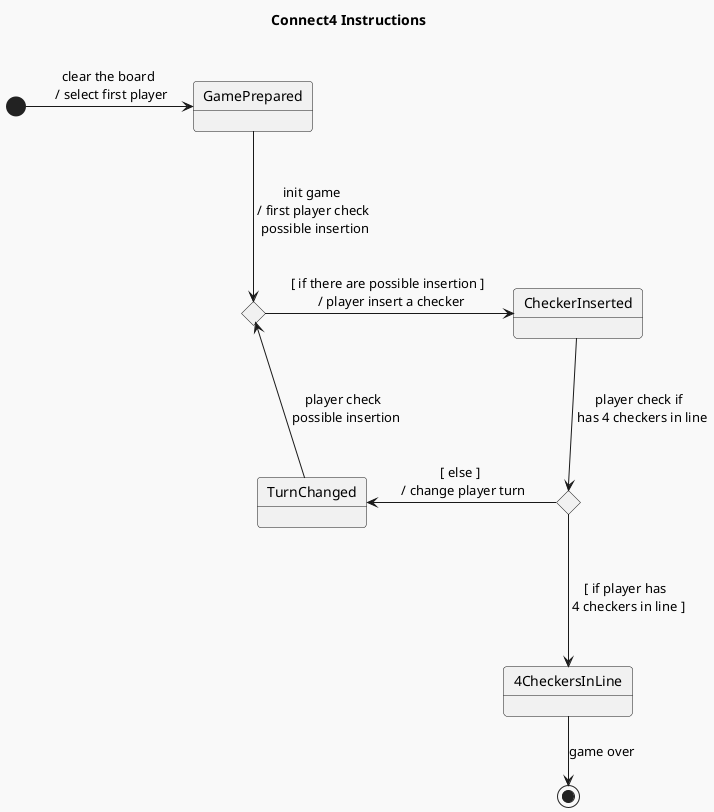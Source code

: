 @startuml connect4--instructions

skinparam nodesep 50
skinparam ranksep 50
!theme mars

title Connect4 Instructions \n


state GamePrepared
state _CheckPlayerInsertion <<choice>>
state CheckerInserted
state _Check4InLine <<choice>>
state TurnChanged
state 4CheckersInLine


[*]                     --r-> GamePrepared : clear the board \n / select first player
GamePrepared            ---> _CheckPlayerInsertion : init game \n / first player check \n possible insertion
_CheckPlayerInsertion   --r-> CheckerInserted : [ if there are possible insertion ] \n / player insert a checker
CheckerInserted         ---> _Check4InLine : player check if \n has 4 checkers in line

_Check4InLine           --l-> TurnChanged : [ else ] \n / change player turn
TurnChanged             --u-> _CheckPlayerInsertion : player check \n possible insertion

_Check4InLine           ---> 4CheckersInLine : [ if player has \n 4 checkers in line ]
4CheckersInLine         --> [*] : game over


@enduml